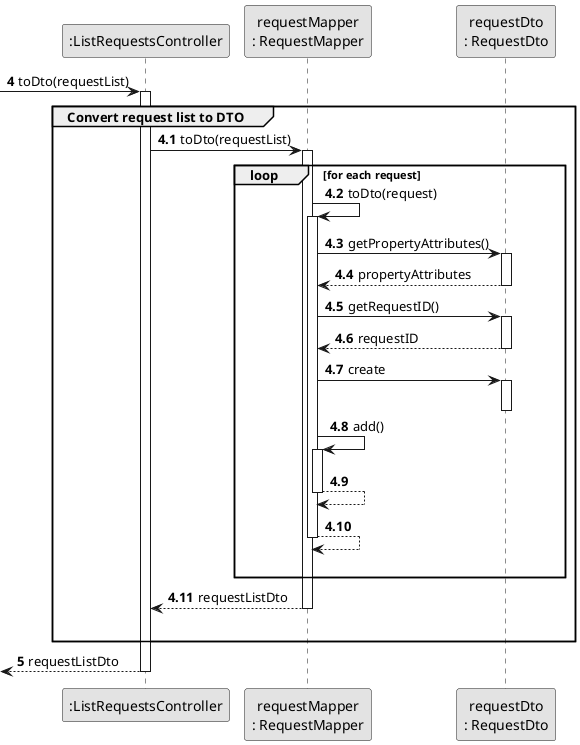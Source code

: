 @startuml
skinparam monochrome true
skinparam packageStyle rectangle
skinparam shadowing false


participant ":ListRequestsController" as CTRL
participant "requestMapper\n: RequestMapper" as ReqMapper
participant "requestDto\n: RequestDto" as ReqDto

autonumber 4
    -> CTRL: toDto(requestList)
    activate CTRL

group Convert request list to DTO

autonumber 4.1
    CTRL -> ReqMapper : toDto(requestList)
    activate ReqMapper

    loop for each request
    ReqMapper -> ReqMapper : toDto(request)
    activate ReqMapper

    ReqMapper -> ReqDto : getPropertyAttributes()
    activate ReqDto

    ReqDto --> ReqMapper : propertyAttributes
    deactivate ReqDto

    ReqMapper -> ReqDto : getRequestID()
    activate ReqDto

    ReqDto --> ReqMapper : requestID
    deactivate ReqDto

    ReqMapper -> ReqDto : create
    activate ReqDto
    deactivate ReqDto

    ReqMapper -> ReqMapper : add()
    activate ReqMapper

    ReqMapper --> ReqMapper :
    deactivate ReqMapper

    ReqMapper --> ReqMapper :
    deactivate ReqMapper
    |||
    end

    ReqMapper --> CTRL : requestListDto
    deactivate ReqMapper
    |||

end group
autonumber 5
     <-- CTRL: requestListDto
     deactivate CTRL


@enduml
